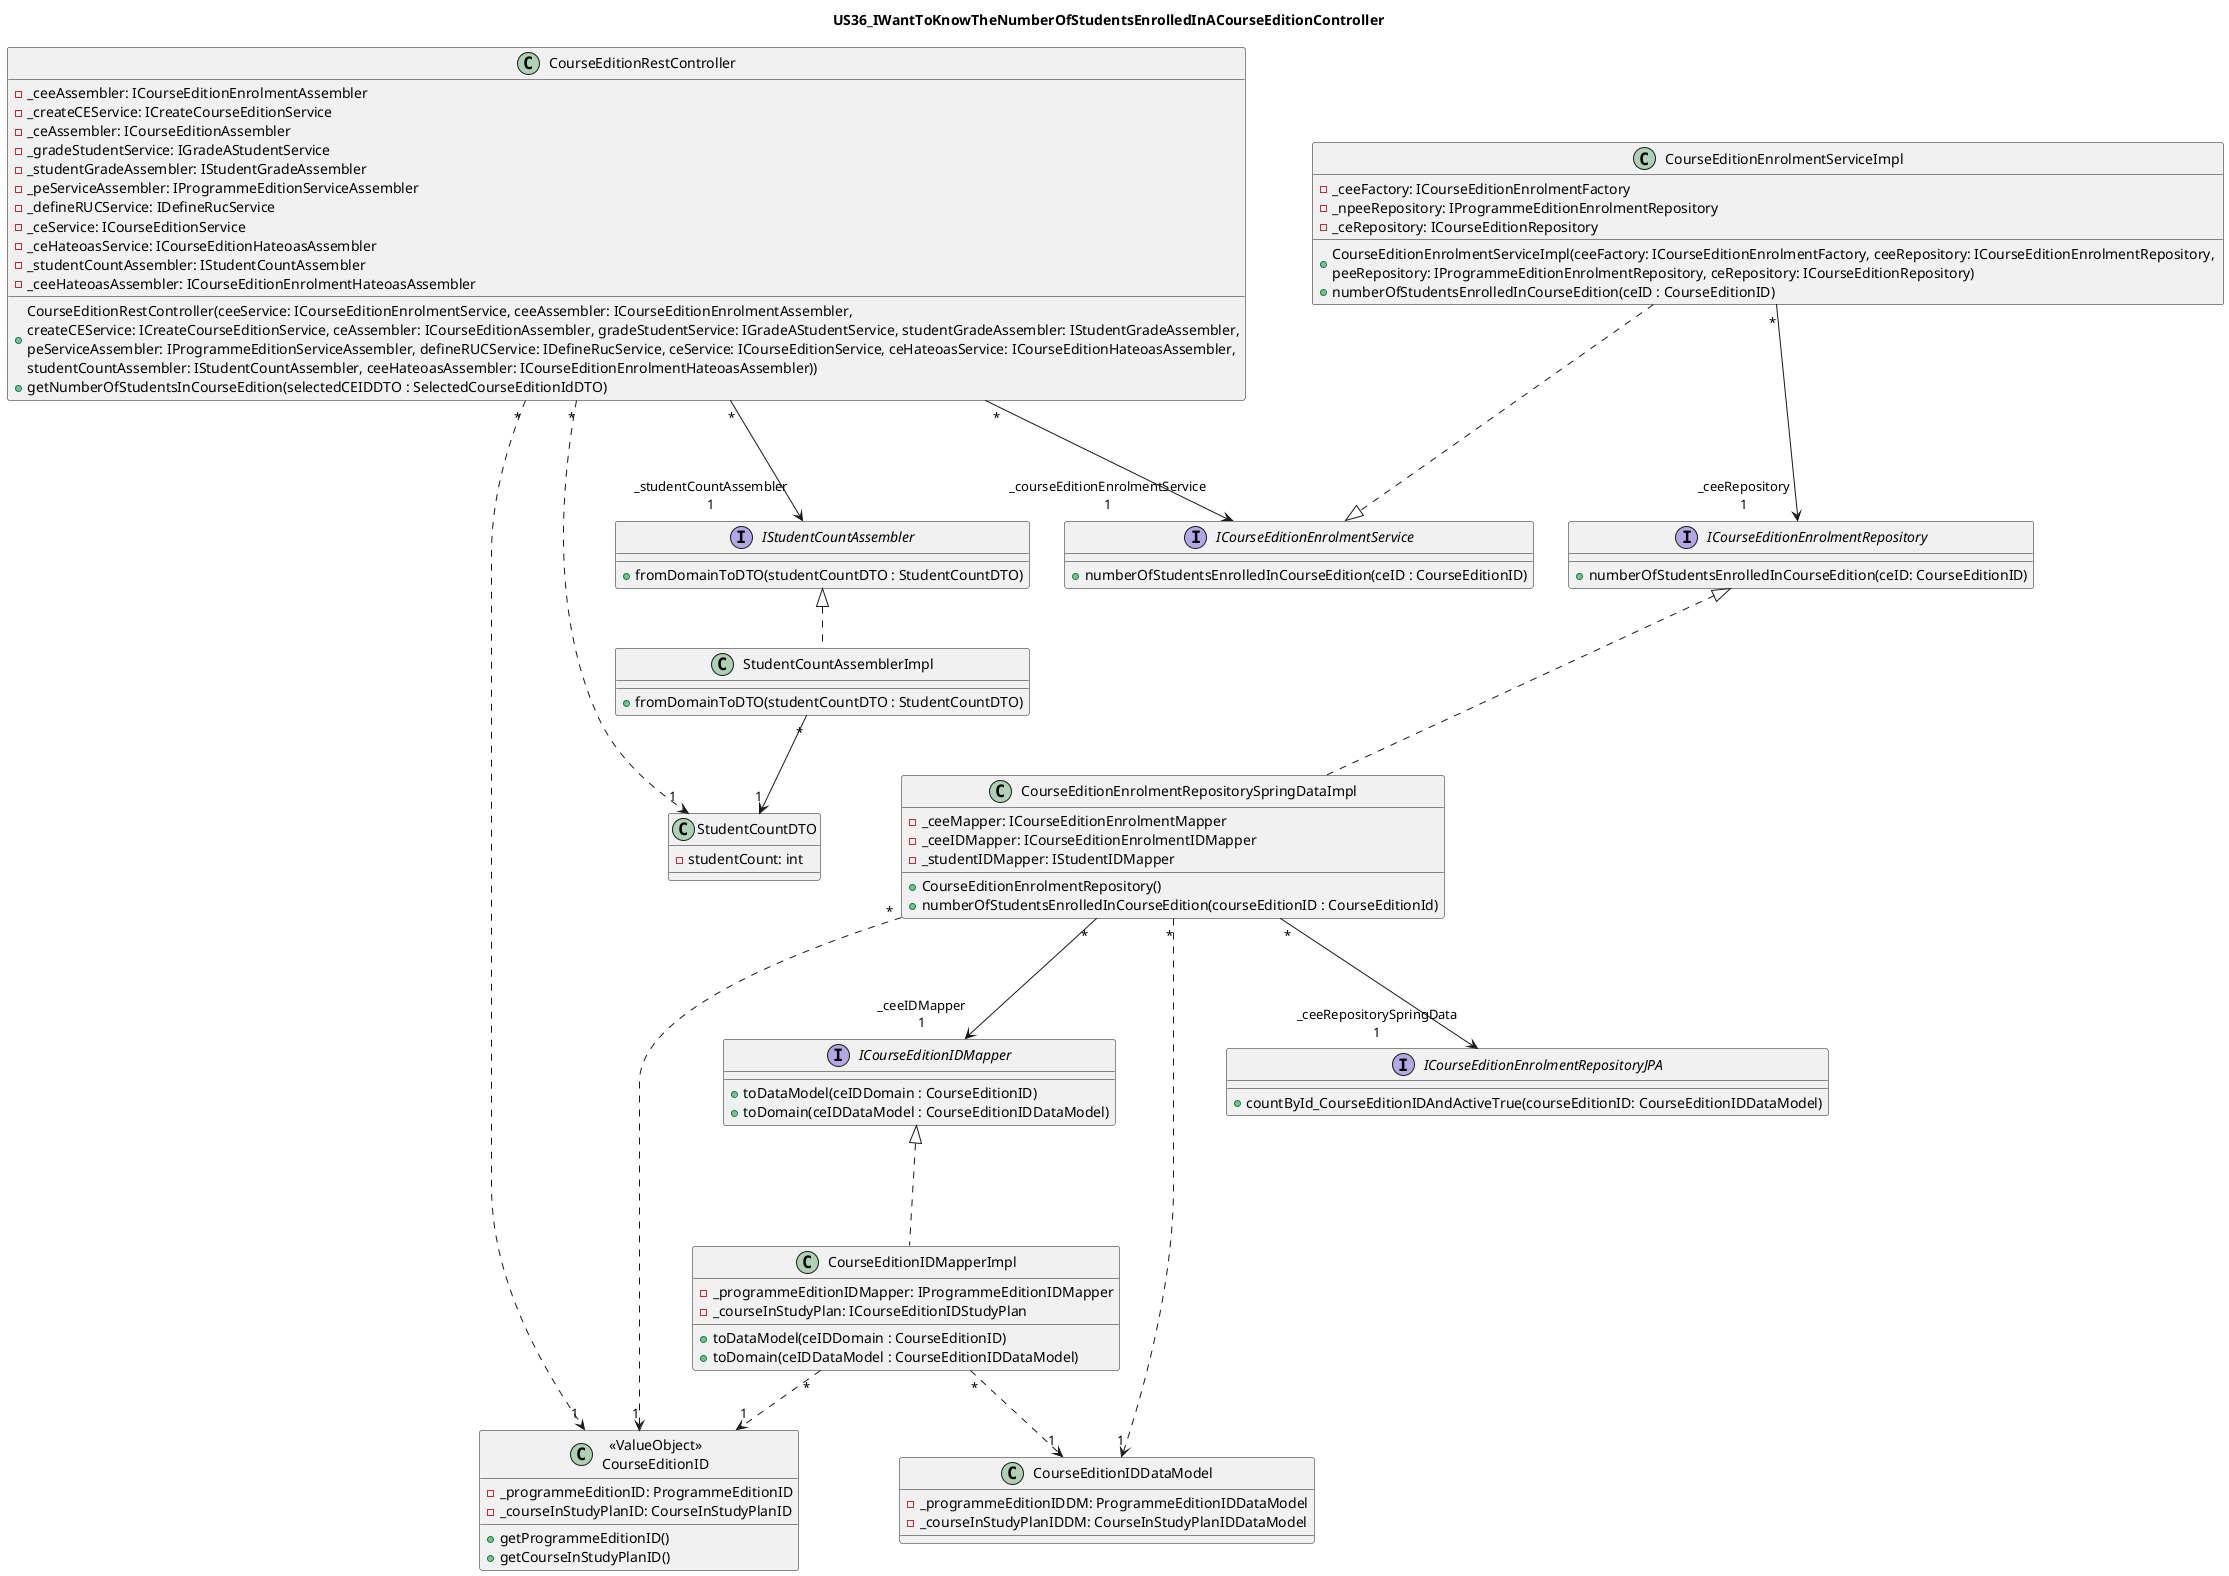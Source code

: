 @startuml

title US36_IWantToKnowTheNumberOfStudentsEnrolledInACourseEditionController

class CourseEditionRestController {
    -_ceeAssembler: ICourseEditionEnrolmentAssembler
    -_createCEService: ICreateCourseEditionService
    -_ceAssembler: ICourseEditionAssembler
    -_gradeStudentService: IGradeAStudentService
    -_studentGradeAssembler: IStudentGradeAssembler
    -_peServiceAssembler: IProgrammeEditionServiceAssembler
    -_defineRUCService: IDefineRucService
    -_ceService: ICourseEditionService
    -_ceHateoasService: ICourseEditionHateoasAssembler
    -_studentCountAssembler: IStudentCountAssembler
    -_ceeHateoasAssembler: ICourseEditionEnrolmentHateoasAssembler
    +CourseEditionRestController(ceeService: ICourseEditionEnrolmentService, ceeAssembler: ICourseEditionEnrolmentAssembler,\ncreateCEService: ICreateCourseEditionService, ceAssembler: ICourseEditionAssembler, gradeStudentService: IGradeAStudentService, studentGradeAssembler: IStudentGradeAssembler,\npeServiceAssembler: IProgrammeEditionServiceAssembler, defineRUCService: IDefineRucService, ceService: ICourseEditionService, ceHateoasService: ICourseEditionHateoasAssembler,\nstudentCountAssembler: IStudentCountAssembler, ceeHateoasAssembler: ICourseEditionEnrolmentHateoasAssembler))
    +getNumberOfStudentsInCourseEdition(selectedCEIDDTO : SelectedCourseEditionIdDTO)
}

interface ICourseEditionEnrolmentService {
    +numberOfStudentsEnrolledInCourseEdition(ceID : CourseEditionID)
}

class CourseEditionEnrolmentServiceImpl {
    -_ceeFactory: ICourseEditionEnrolmentFactory
    -_npeeRepository: IProgrammeEditionEnrolmentRepository
    -_ceRepository: ICourseEditionRepository
    +CourseEditionEnrolmentServiceImpl(ceeFactory: ICourseEditionEnrolmentFactory, ceeRepository: ICourseEditionEnrolmentRepository, \npeeRepository: IProgrammeEditionEnrolmentRepository, ceRepository: ICourseEditionRepository)
    +numberOfStudentsEnrolledInCourseEdition(ceID : CourseEditionID)
}

interface ICourseEditionEnrolmentRepository {
    + numberOfStudentsEnrolledInCourseEdition(ceID: CourseEditionID)
}

class CourseEditionEnrolmentRepositorySpringDataImpl{
    -_ceeMapper: ICourseEditionEnrolmentMapper
    -_ceeIDMapper: ICourseEditionEnrolmentIDMapper
    -_studentIDMapper: IStudentIDMapper
    +CourseEditionEnrolmentRepository()
    +numberOfStudentsEnrolledInCourseEdition(courseEditionID : CourseEditionId)
}

interface "ICourseEditionEnrolmentRepositoryJPA" {
     + countById_CourseEditionIDAndActiveTrue(courseEditionID: CourseEditionIDDataModel)
}

interface ICourseEditionIDMapper {
    + toDataModel(ceIDDomain : CourseEditionID)
    + toDomain(ceIDDataModel : CourseEditionIDDataModel)
}

class CourseEditionIDMapperImpl {
    -_programmeEditionIDMapper: IProgrammeEditionIDMapper
    -_courseInStudyPlan: ICourseEditionIDStudyPlan
    + toDataModel(ceIDDomain : CourseEditionID)
    + toDomain(ceIDDataModel : CourseEditionIDDataModel)
}

class "<<ValueObject>>\nCourseEditionID" as CourseEditionID {
    -_programmeEditionID: ProgrammeEditionID
    -_courseInStudyPlanID: CourseInStudyPlanID
    +getProgrammeEditionID()
    +getCourseInStudyPlanID()
}

class CourseEditionIDDataModel {
    -_programmeEditionIDDM: ProgrammeEditionIDDataModel
    -_courseInStudyPlanIDDM: CourseInStudyPlanIDDataModel
}

interface IStudentCountAssembler {
    + fromDomainToDTO(studentCountDTO : StudentCountDTO)
}

class StudentCountAssemblerImpl {
    + fromDomainToDTO(studentCountDTO : StudentCountDTO)
}

class StudentCountDTO {
    - studentCount: int
}


CourseEditionRestController "*" ---> "_courseEditionEnrolmentService\n1" ICourseEditionEnrolmentService
CourseEditionRestController "*" ---> "_studentCountAssembler\n1" IStudentCountAssembler
CourseEditionRestController "*" ..> "1" CourseEditionID
CourseEditionRestController "*" ..> "1" StudentCountDTO


StudentCountAssemblerImpl -u.|> IStudentCountAssembler
StudentCountAssemblerImpl "*" --> "1" StudentCountDTO

CourseEditionEnrolmentServiceImpl ...|> ICourseEditionEnrolmentService
CourseEditionEnrolmentServiceImpl "*" ---> "_ceeRepository\n1" ICourseEditionEnrolmentRepository

CourseEditionEnrolmentRepositorySpringDataImpl .u..|> ICourseEditionEnrolmentRepository
CourseEditionEnrolmentRepositorySpringDataImpl "*" ---> "_ceeRepositorySpringData\n1" ICourseEditionEnrolmentRepositoryJPA
CourseEditionEnrolmentRepositorySpringDataImpl "*" ---> "_ceeIDMapper\n1" ICourseEditionIDMapper

ICourseEditionIDMapper <|... CourseEditionIDMapperImpl

CourseEditionIDMapperImpl "*" ..> "1" CourseEditionID
CourseEditionIDMapperImpl "*" ..> "1" CourseEditionIDDataModel

CourseEditionEnrolmentRepositorySpringDataImpl "*" ..> "1" CourseEditionID
CourseEditionEnrolmentRepositorySpringDataImpl "*" ..> "1" CourseEditionIDDataModel

@enduml